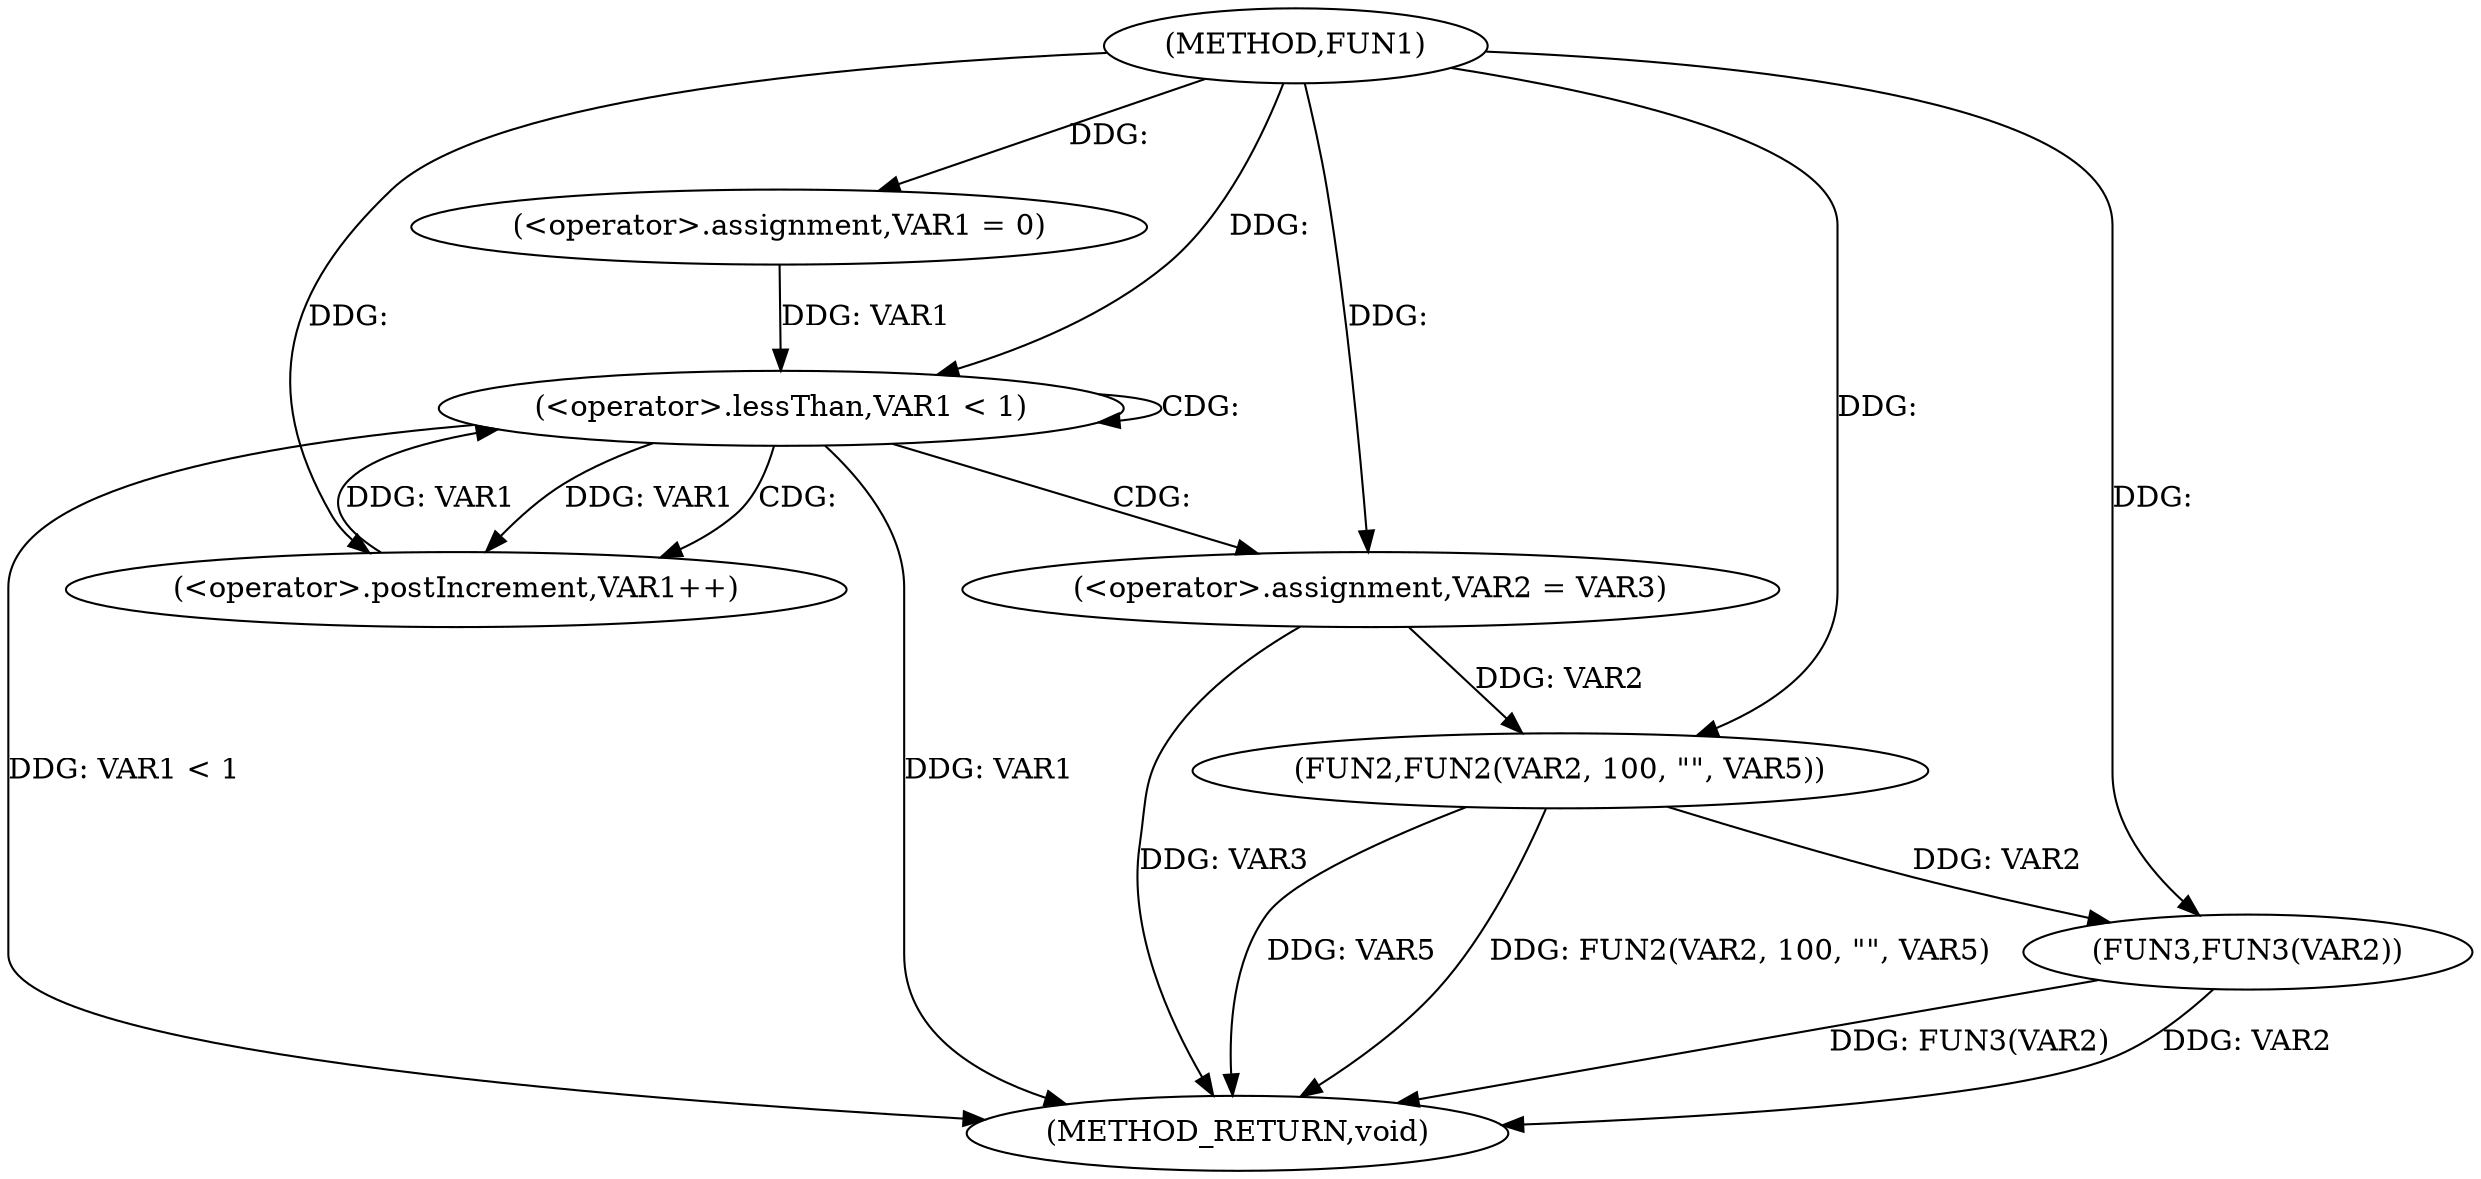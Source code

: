 digraph FUN1 {  
"1000100" [label = "(METHOD,FUN1)" ]
"1000128" [label = "(METHOD_RETURN,void)" ]
"1000107" [label = "(<operator>.assignment,VAR1 = 0)" ]
"1000110" [label = "(<operator>.lessThan,VAR1 < 1)" ]
"1000113" [label = "(<operator>.postIncrement,VAR1++)" ]
"1000116" [label = "(<operator>.assignment,VAR2 = VAR3)" ]
"1000121" [label = "(FUN2,FUN2(VAR2, 100, \"\", VAR5))" ]
"1000126" [label = "(FUN3,FUN3(VAR2))" ]
  "1000126" -> "1000128"  [ label = "DDG: FUN3(VAR2)"] 
  "1000121" -> "1000128"  [ label = "DDG: VAR5"] 
  "1000121" -> "1000128"  [ label = "DDG: FUN2(VAR2, 100, \"\", VAR5)"] 
  "1000126" -> "1000128"  [ label = "DDG: VAR2"] 
  "1000116" -> "1000128"  [ label = "DDG: VAR3"] 
  "1000110" -> "1000128"  [ label = "DDG: VAR1 < 1"] 
  "1000110" -> "1000128"  [ label = "DDG: VAR1"] 
  "1000100" -> "1000107"  [ label = "DDG: "] 
  "1000107" -> "1000110"  [ label = "DDG: VAR1"] 
  "1000113" -> "1000110"  [ label = "DDG: VAR1"] 
  "1000100" -> "1000110"  [ label = "DDG: "] 
  "1000110" -> "1000113"  [ label = "DDG: VAR1"] 
  "1000100" -> "1000113"  [ label = "DDG: "] 
  "1000100" -> "1000116"  [ label = "DDG: "] 
  "1000116" -> "1000121"  [ label = "DDG: VAR2"] 
  "1000100" -> "1000121"  [ label = "DDG: "] 
  "1000121" -> "1000126"  [ label = "DDG: VAR2"] 
  "1000100" -> "1000126"  [ label = "DDG: "] 
  "1000110" -> "1000110"  [ label = "CDG: "] 
  "1000110" -> "1000116"  [ label = "CDG: "] 
  "1000110" -> "1000113"  [ label = "CDG: "] 
}
